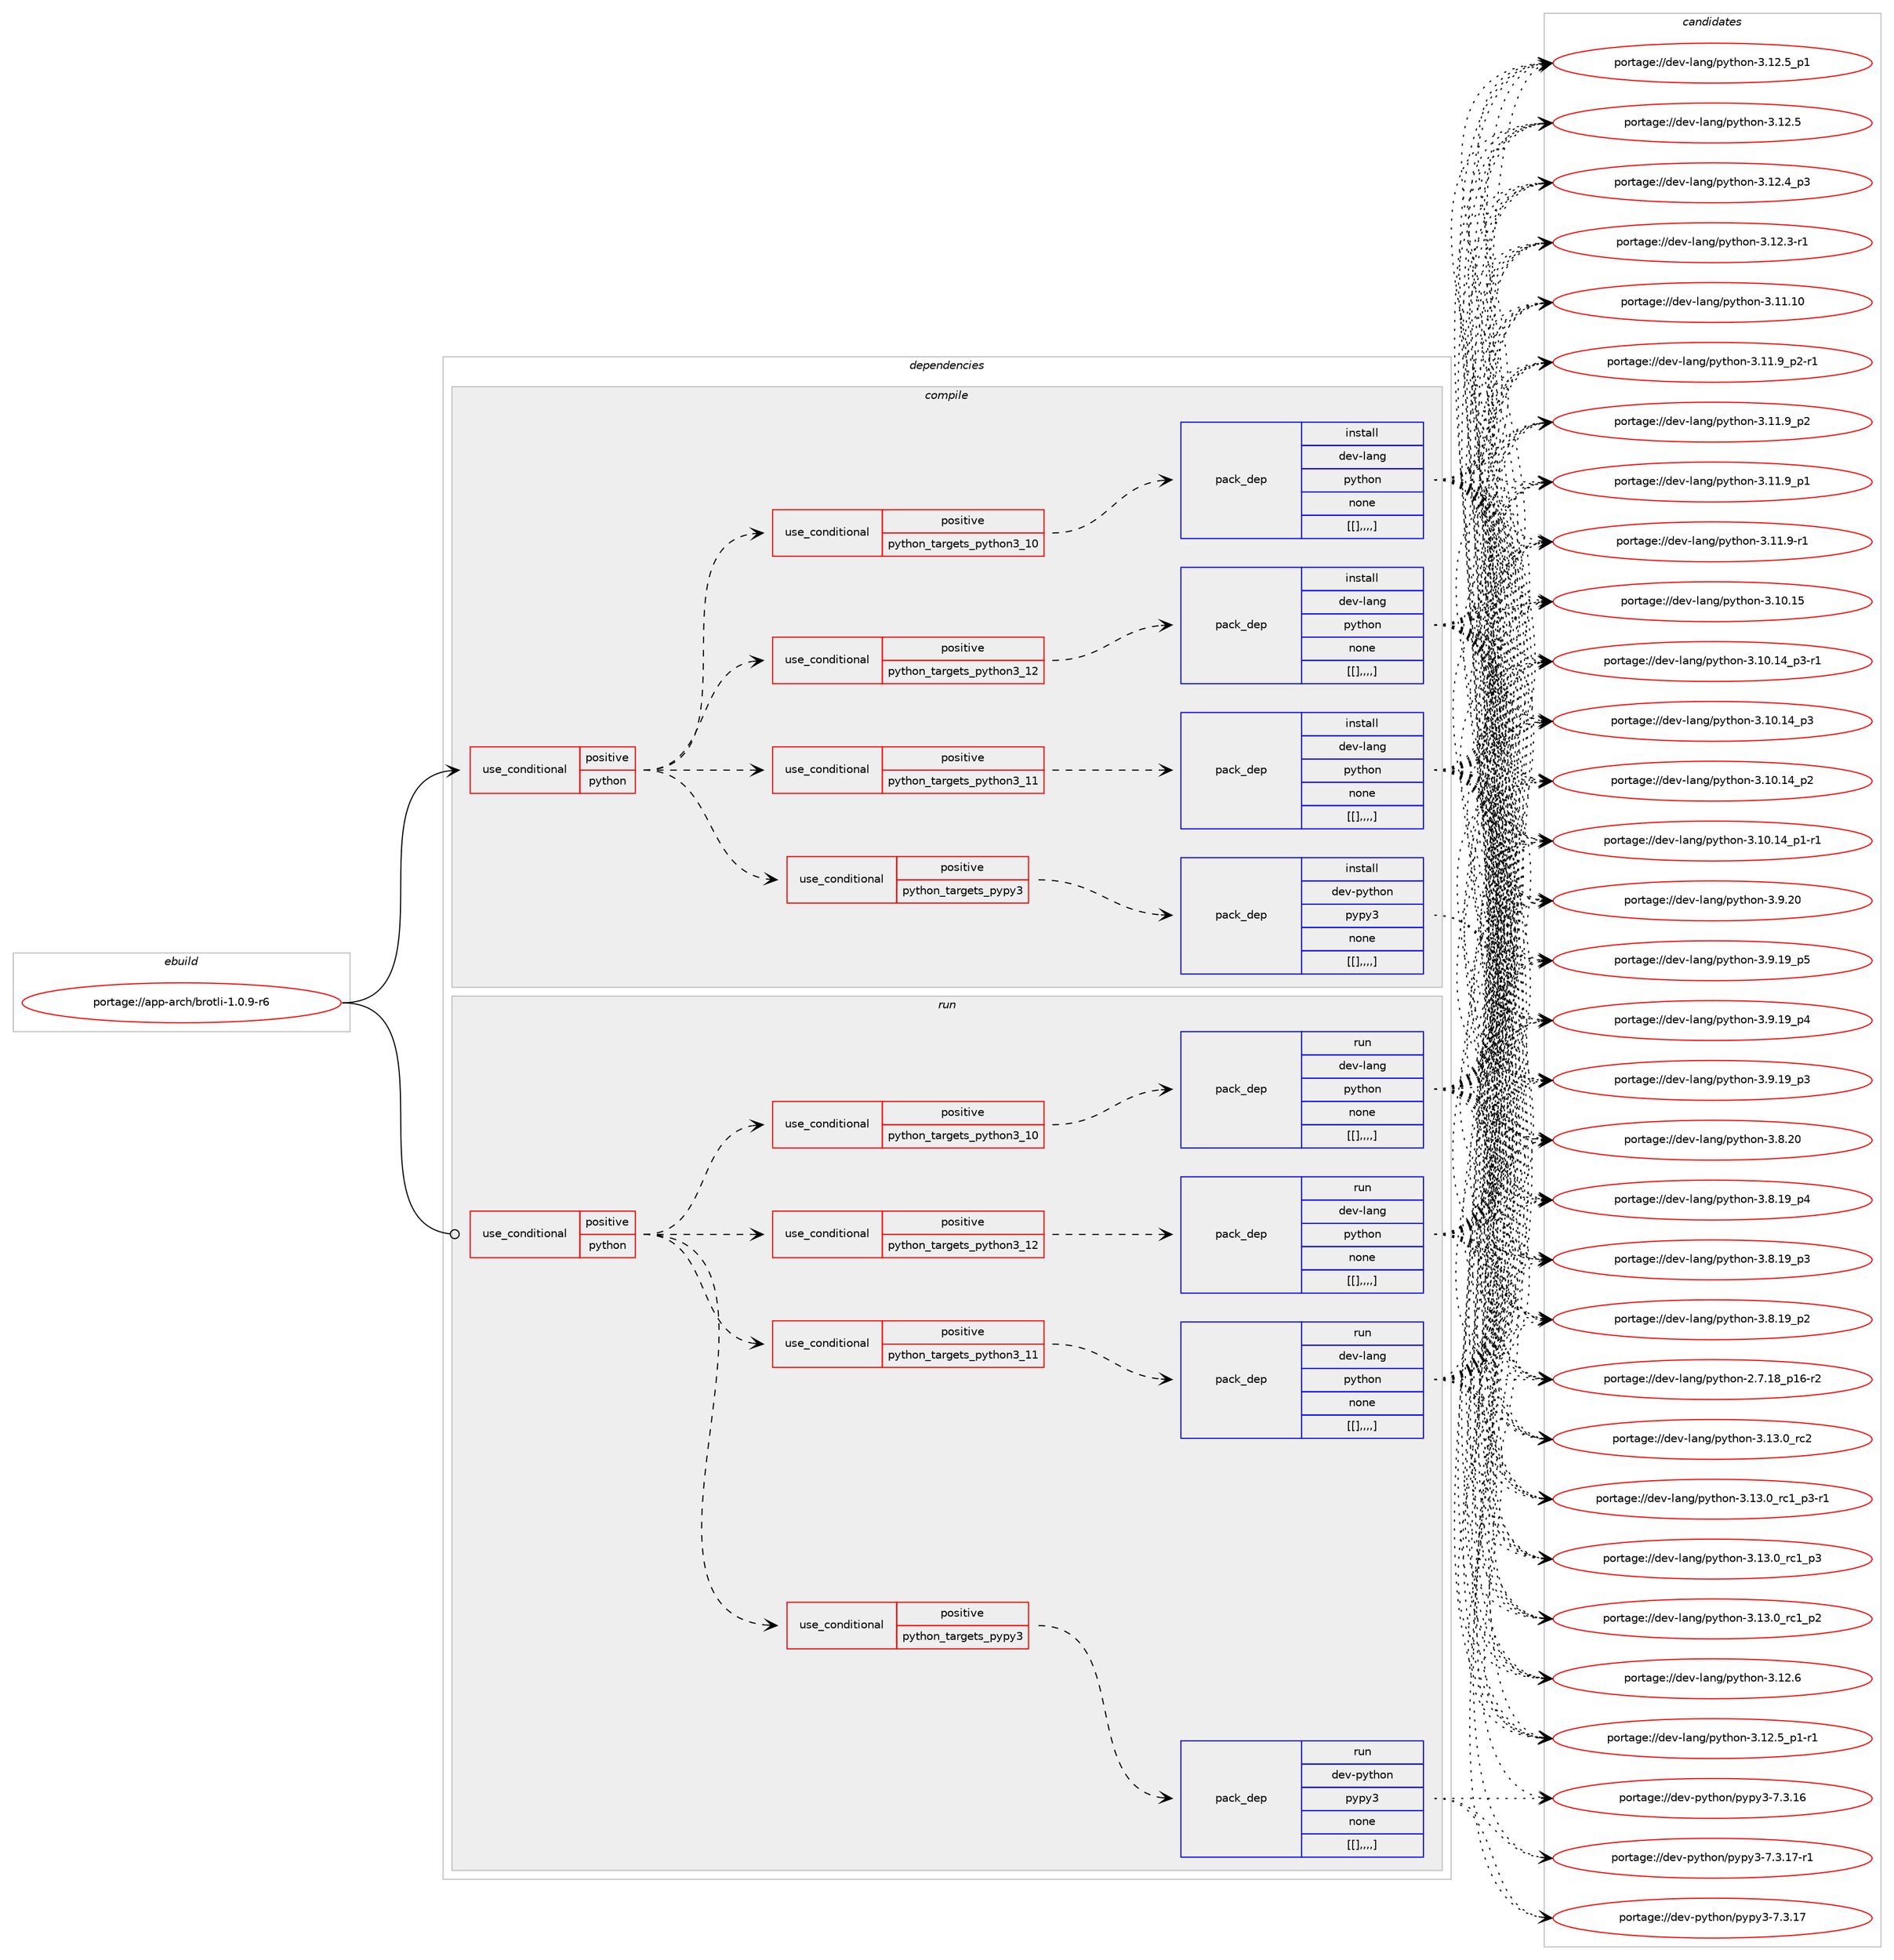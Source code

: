 digraph prolog {

# *************
# Graph options
# *************

newrank=true;
concentrate=true;
compound=true;
graph [rankdir=LR,fontname=Helvetica,fontsize=10,ranksep=1.5];#, ranksep=2.5, nodesep=0.2];
edge  [arrowhead=vee];
node  [fontname=Helvetica,fontsize=10];

# **********
# The ebuild
# **********

subgraph cluster_leftcol {
color=gray;
label=<<i>ebuild</i>>;
id [label="portage://app-arch/brotli-1.0.9-r6", color=red, width=4, href="../app-arch/brotli-1.0.9-r6.svg"];
}

# ****************
# The dependencies
# ****************

subgraph cluster_midcol {
color=gray;
label=<<i>dependencies</i>>;
subgraph cluster_compile {
fillcolor="#eeeeee";
style=filled;
label=<<i>compile</i>>;
subgraph cond1950 {
dependency7011 [label=<<TABLE BORDER="0" CELLBORDER="1" CELLSPACING="0" CELLPADDING="4"><TR><TD ROWSPAN="3" CELLPADDING="10">use_conditional</TD></TR><TR><TD>positive</TD></TR><TR><TD>python</TD></TR></TABLE>>, shape=none, color=red];
subgraph cond1951 {
dependency7012 [label=<<TABLE BORDER="0" CELLBORDER="1" CELLSPACING="0" CELLPADDING="4"><TR><TD ROWSPAN="3" CELLPADDING="10">use_conditional</TD></TR><TR><TD>positive</TD></TR><TR><TD>python_targets_pypy3</TD></TR></TABLE>>, shape=none, color=red];
subgraph pack5035 {
dependency7013 [label=<<TABLE BORDER="0" CELLBORDER="1" CELLSPACING="0" CELLPADDING="4" WIDTH="220"><TR><TD ROWSPAN="6" CELLPADDING="30">pack_dep</TD></TR><TR><TD WIDTH="110">install</TD></TR><TR><TD>dev-python</TD></TR><TR><TD>pypy3</TD></TR><TR><TD>none</TD></TR><TR><TD>[[],,,,]</TD></TR></TABLE>>, shape=none, color=blue];
}
dependency7012:e -> dependency7013:w [weight=20,style="dashed",arrowhead="vee"];
}
dependency7011:e -> dependency7012:w [weight=20,style="dashed",arrowhead="vee"];
subgraph cond1952 {
dependency7014 [label=<<TABLE BORDER="0" CELLBORDER="1" CELLSPACING="0" CELLPADDING="4"><TR><TD ROWSPAN="3" CELLPADDING="10">use_conditional</TD></TR><TR><TD>positive</TD></TR><TR><TD>python_targets_python3_10</TD></TR></TABLE>>, shape=none, color=red];
subgraph pack5036 {
dependency7015 [label=<<TABLE BORDER="0" CELLBORDER="1" CELLSPACING="0" CELLPADDING="4" WIDTH="220"><TR><TD ROWSPAN="6" CELLPADDING="30">pack_dep</TD></TR><TR><TD WIDTH="110">install</TD></TR><TR><TD>dev-lang</TD></TR><TR><TD>python</TD></TR><TR><TD>none</TD></TR><TR><TD>[[],,,,]</TD></TR></TABLE>>, shape=none, color=blue];
}
dependency7014:e -> dependency7015:w [weight=20,style="dashed",arrowhead="vee"];
}
dependency7011:e -> dependency7014:w [weight=20,style="dashed",arrowhead="vee"];
subgraph cond1953 {
dependency7016 [label=<<TABLE BORDER="0" CELLBORDER="1" CELLSPACING="0" CELLPADDING="4"><TR><TD ROWSPAN="3" CELLPADDING="10">use_conditional</TD></TR><TR><TD>positive</TD></TR><TR><TD>python_targets_python3_11</TD></TR></TABLE>>, shape=none, color=red];
subgraph pack5037 {
dependency7017 [label=<<TABLE BORDER="0" CELLBORDER="1" CELLSPACING="0" CELLPADDING="4" WIDTH="220"><TR><TD ROWSPAN="6" CELLPADDING="30">pack_dep</TD></TR><TR><TD WIDTH="110">install</TD></TR><TR><TD>dev-lang</TD></TR><TR><TD>python</TD></TR><TR><TD>none</TD></TR><TR><TD>[[],,,,]</TD></TR></TABLE>>, shape=none, color=blue];
}
dependency7016:e -> dependency7017:w [weight=20,style="dashed",arrowhead="vee"];
}
dependency7011:e -> dependency7016:w [weight=20,style="dashed",arrowhead="vee"];
subgraph cond1954 {
dependency7018 [label=<<TABLE BORDER="0" CELLBORDER="1" CELLSPACING="0" CELLPADDING="4"><TR><TD ROWSPAN="3" CELLPADDING="10">use_conditional</TD></TR><TR><TD>positive</TD></TR><TR><TD>python_targets_python3_12</TD></TR></TABLE>>, shape=none, color=red];
subgraph pack5038 {
dependency7019 [label=<<TABLE BORDER="0" CELLBORDER="1" CELLSPACING="0" CELLPADDING="4" WIDTH="220"><TR><TD ROWSPAN="6" CELLPADDING="30">pack_dep</TD></TR><TR><TD WIDTH="110">install</TD></TR><TR><TD>dev-lang</TD></TR><TR><TD>python</TD></TR><TR><TD>none</TD></TR><TR><TD>[[],,,,]</TD></TR></TABLE>>, shape=none, color=blue];
}
dependency7018:e -> dependency7019:w [weight=20,style="dashed",arrowhead="vee"];
}
dependency7011:e -> dependency7018:w [weight=20,style="dashed",arrowhead="vee"];
}
id:e -> dependency7011:w [weight=20,style="solid",arrowhead="vee"];
}
subgraph cluster_compileandrun {
fillcolor="#eeeeee";
style=filled;
label=<<i>compile and run</i>>;
}
subgraph cluster_run {
fillcolor="#eeeeee";
style=filled;
label=<<i>run</i>>;
subgraph cond1955 {
dependency7020 [label=<<TABLE BORDER="0" CELLBORDER="1" CELLSPACING="0" CELLPADDING="4"><TR><TD ROWSPAN="3" CELLPADDING="10">use_conditional</TD></TR><TR><TD>positive</TD></TR><TR><TD>python</TD></TR></TABLE>>, shape=none, color=red];
subgraph cond1956 {
dependency7021 [label=<<TABLE BORDER="0" CELLBORDER="1" CELLSPACING="0" CELLPADDING="4"><TR><TD ROWSPAN="3" CELLPADDING="10">use_conditional</TD></TR><TR><TD>positive</TD></TR><TR><TD>python_targets_pypy3</TD></TR></TABLE>>, shape=none, color=red];
subgraph pack5039 {
dependency7022 [label=<<TABLE BORDER="0" CELLBORDER="1" CELLSPACING="0" CELLPADDING="4" WIDTH="220"><TR><TD ROWSPAN="6" CELLPADDING="30">pack_dep</TD></TR><TR><TD WIDTH="110">run</TD></TR><TR><TD>dev-python</TD></TR><TR><TD>pypy3</TD></TR><TR><TD>none</TD></TR><TR><TD>[[],,,,]</TD></TR></TABLE>>, shape=none, color=blue];
}
dependency7021:e -> dependency7022:w [weight=20,style="dashed",arrowhead="vee"];
}
dependency7020:e -> dependency7021:w [weight=20,style="dashed",arrowhead="vee"];
subgraph cond1957 {
dependency7023 [label=<<TABLE BORDER="0" CELLBORDER="1" CELLSPACING="0" CELLPADDING="4"><TR><TD ROWSPAN="3" CELLPADDING="10">use_conditional</TD></TR><TR><TD>positive</TD></TR><TR><TD>python_targets_python3_10</TD></TR></TABLE>>, shape=none, color=red];
subgraph pack5040 {
dependency7024 [label=<<TABLE BORDER="0" CELLBORDER="1" CELLSPACING="0" CELLPADDING="4" WIDTH="220"><TR><TD ROWSPAN="6" CELLPADDING="30">pack_dep</TD></TR><TR><TD WIDTH="110">run</TD></TR><TR><TD>dev-lang</TD></TR><TR><TD>python</TD></TR><TR><TD>none</TD></TR><TR><TD>[[],,,,]</TD></TR></TABLE>>, shape=none, color=blue];
}
dependency7023:e -> dependency7024:w [weight=20,style="dashed",arrowhead="vee"];
}
dependency7020:e -> dependency7023:w [weight=20,style="dashed",arrowhead="vee"];
subgraph cond1958 {
dependency7025 [label=<<TABLE BORDER="0" CELLBORDER="1" CELLSPACING="0" CELLPADDING="4"><TR><TD ROWSPAN="3" CELLPADDING="10">use_conditional</TD></TR><TR><TD>positive</TD></TR><TR><TD>python_targets_python3_11</TD></TR></TABLE>>, shape=none, color=red];
subgraph pack5041 {
dependency7026 [label=<<TABLE BORDER="0" CELLBORDER="1" CELLSPACING="0" CELLPADDING="4" WIDTH="220"><TR><TD ROWSPAN="6" CELLPADDING="30">pack_dep</TD></TR><TR><TD WIDTH="110">run</TD></TR><TR><TD>dev-lang</TD></TR><TR><TD>python</TD></TR><TR><TD>none</TD></TR><TR><TD>[[],,,,]</TD></TR></TABLE>>, shape=none, color=blue];
}
dependency7025:e -> dependency7026:w [weight=20,style="dashed",arrowhead="vee"];
}
dependency7020:e -> dependency7025:w [weight=20,style="dashed",arrowhead="vee"];
subgraph cond1959 {
dependency7027 [label=<<TABLE BORDER="0" CELLBORDER="1" CELLSPACING="0" CELLPADDING="4"><TR><TD ROWSPAN="3" CELLPADDING="10">use_conditional</TD></TR><TR><TD>positive</TD></TR><TR><TD>python_targets_python3_12</TD></TR></TABLE>>, shape=none, color=red];
subgraph pack5042 {
dependency7028 [label=<<TABLE BORDER="0" CELLBORDER="1" CELLSPACING="0" CELLPADDING="4" WIDTH="220"><TR><TD ROWSPAN="6" CELLPADDING="30">pack_dep</TD></TR><TR><TD WIDTH="110">run</TD></TR><TR><TD>dev-lang</TD></TR><TR><TD>python</TD></TR><TR><TD>none</TD></TR><TR><TD>[[],,,,]</TD></TR></TABLE>>, shape=none, color=blue];
}
dependency7027:e -> dependency7028:w [weight=20,style="dashed",arrowhead="vee"];
}
dependency7020:e -> dependency7027:w [weight=20,style="dashed",arrowhead="vee"];
}
id:e -> dependency7020:w [weight=20,style="solid",arrowhead="odot"];
}
}

# **************
# The candidates
# **************

subgraph cluster_choices {
rank=same;
color=gray;
label=<<i>candidates</i>>;

subgraph choice5035 {
color=black;
nodesep=1;
choice100101118451121211161041111104711212111212151455546514649554511449 [label="portage://dev-python/pypy3-7.3.17-r1", color=red, width=4,href="../dev-python/pypy3-7.3.17-r1.svg"];
choice10010111845112121116104111110471121211121215145554651464955 [label="portage://dev-python/pypy3-7.3.17", color=red, width=4,href="../dev-python/pypy3-7.3.17.svg"];
choice10010111845112121116104111110471121211121215145554651464954 [label="portage://dev-python/pypy3-7.3.16", color=red, width=4,href="../dev-python/pypy3-7.3.16.svg"];
dependency7013:e -> choice100101118451121211161041111104711212111212151455546514649554511449:w [style=dotted,weight="100"];
dependency7013:e -> choice10010111845112121116104111110471121211121215145554651464955:w [style=dotted,weight="100"];
dependency7013:e -> choice10010111845112121116104111110471121211121215145554651464954:w [style=dotted,weight="100"];
}
subgraph choice5036 {
color=black;
nodesep=1;
choice10010111845108971101034711212111610411111045514649514648951149950 [label="portage://dev-lang/python-3.13.0_rc2", color=red, width=4,href="../dev-lang/python-3.13.0_rc2.svg"];
choice1001011184510897110103471121211161041111104551464951464895114994995112514511449 [label="portage://dev-lang/python-3.13.0_rc1_p3-r1", color=red, width=4,href="../dev-lang/python-3.13.0_rc1_p3-r1.svg"];
choice100101118451089711010347112121116104111110455146495146489511499499511251 [label="portage://dev-lang/python-3.13.0_rc1_p3", color=red, width=4,href="../dev-lang/python-3.13.0_rc1_p3.svg"];
choice100101118451089711010347112121116104111110455146495146489511499499511250 [label="portage://dev-lang/python-3.13.0_rc1_p2", color=red, width=4,href="../dev-lang/python-3.13.0_rc1_p2.svg"];
choice10010111845108971101034711212111610411111045514649504654 [label="portage://dev-lang/python-3.12.6", color=red, width=4,href="../dev-lang/python-3.12.6.svg"];
choice1001011184510897110103471121211161041111104551464950465395112494511449 [label="portage://dev-lang/python-3.12.5_p1-r1", color=red, width=4,href="../dev-lang/python-3.12.5_p1-r1.svg"];
choice100101118451089711010347112121116104111110455146495046539511249 [label="portage://dev-lang/python-3.12.5_p1", color=red, width=4,href="../dev-lang/python-3.12.5_p1.svg"];
choice10010111845108971101034711212111610411111045514649504653 [label="portage://dev-lang/python-3.12.5", color=red, width=4,href="../dev-lang/python-3.12.5.svg"];
choice100101118451089711010347112121116104111110455146495046529511251 [label="portage://dev-lang/python-3.12.4_p3", color=red, width=4,href="../dev-lang/python-3.12.4_p3.svg"];
choice100101118451089711010347112121116104111110455146495046514511449 [label="portage://dev-lang/python-3.12.3-r1", color=red, width=4,href="../dev-lang/python-3.12.3-r1.svg"];
choice1001011184510897110103471121211161041111104551464949464948 [label="portage://dev-lang/python-3.11.10", color=red, width=4,href="../dev-lang/python-3.11.10.svg"];
choice1001011184510897110103471121211161041111104551464949465795112504511449 [label="portage://dev-lang/python-3.11.9_p2-r1", color=red, width=4,href="../dev-lang/python-3.11.9_p2-r1.svg"];
choice100101118451089711010347112121116104111110455146494946579511250 [label="portage://dev-lang/python-3.11.9_p2", color=red, width=4,href="../dev-lang/python-3.11.9_p2.svg"];
choice100101118451089711010347112121116104111110455146494946579511249 [label="portage://dev-lang/python-3.11.9_p1", color=red, width=4,href="../dev-lang/python-3.11.9_p1.svg"];
choice100101118451089711010347112121116104111110455146494946574511449 [label="portage://dev-lang/python-3.11.9-r1", color=red, width=4,href="../dev-lang/python-3.11.9-r1.svg"];
choice1001011184510897110103471121211161041111104551464948464953 [label="portage://dev-lang/python-3.10.15", color=red, width=4,href="../dev-lang/python-3.10.15.svg"];
choice100101118451089711010347112121116104111110455146494846495295112514511449 [label="portage://dev-lang/python-3.10.14_p3-r1", color=red, width=4,href="../dev-lang/python-3.10.14_p3-r1.svg"];
choice10010111845108971101034711212111610411111045514649484649529511251 [label="portage://dev-lang/python-3.10.14_p3", color=red, width=4,href="../dev-lang/python-3.10.14_p3.svg"];
choice10010111845108971101034711212111610411111045514649484649529511250 [label="portage://dev-lang/python-3.10.14_p2", color=red, width=4,href="../dev-lang/python-3.10.14_p2.svg"];
choice100101118451089711010347112121116104111110455146494846495295112494511449 [label="portage://dev-lang/python-3.10.14_p1-r1", color=red, width=4,href="../dev-lang/python-3.10.14_p1-r1.svg"];
choice10010111845108971101034711212111610411111045514657465048 [label="portage://dev-lang/python-3.9.20", color=red, width=4,href="../dev-lang/python-3.9.20.svg"];
choice100101118451089711010347112121116104111110455146574649579511253 [label="portage://dev-lang/python-3.9.19_p5", color=red, width=4,href="../dev-lang/python-3.9.19_p5.svg"];
choice100101118451089711010347112121116104111110455146574649579511252 [label="portage://dev-lang/python-3.9.19_p4", color=red, width=4,href="../dev-lang/python-3.9.19_p4.svg"];
choice100101118451089711010347112121116104111110455146574649579511251 [label="portage://dev-lang/python-3.9.19_p3", color=red, width=4,href="../dev-lang/python-3.9.19_p3.svg"];
choice10010111845108971101034711212111610411111045514656465048 [label="portage://dev-lang/python-3.8.20", color=red, width=4,href="../dev-lang/python-3.8.20.svg"];
choice100101118451089711010347112121116104111110455146564649579511252 [label="portage://dev-lang/python-3.8.19_p4", color=red, width=4,href="../dev-lang/python-3.8.19_p4.svg"];
choice100101118451089711010347112121116104111110455146564649579511251 [label="portage://dev-lang/python-3.8.19_p3", color=red, width=4,href="../dev-lang/python-3.8.19_p3.svg"];
choice100101118451089711010347112121116104111110455146564649579511250 [label="portage://dev-lang/python-3.8.19_p2", color=red, width=4,href="../dev-lang/python-3.8.19_p2.svg"];
choice100101118451089711010347112121116104111110455046554649569511249544511450 [label="portage://dev-lang/python-2.7.18_p16-r2", color=red, width=4,href="../dev-lang/python-2.7.18_p16-r2.svg"];
dependency7015:e -> choice10010111845108971101034711212111610411111045514649514648951149950:w [style=dotted,weight="100"];
dependency7015:e -> choice1001011184510897110103471121211161041111104551464951464895114994995112514511449:w [style=dotted,weight="100"];
dependency7015:e -> choice100101118451089711010347112121116104111110455146495146489511499499511251:w [style=dotted,weight="100"];
dependency7015:e -> choice100101118451089711010347112121116104111110455146495146489511499499511250:w [style=dotted,weight="100"];
dependency7015:e -> choice10010111845108971101034711212111610411111045514649504654:w [style=dotted,weight="100"];
dependency7015:e -> choice1001011184510897110103471121211161041111104551464950465395112494511449:w [style=dotted,weight="100"];
dependency7015:e -> choice100101118451089711010347112121116104111110455146495046539511249:w [style=dotted,weight="100"];
dependency7015:e -> choice10010111845108971101034711212111610411111045514649504653:w [style=dotted,weight="100"];
dependency7015:e -> choice100101118451089711010347112121116104111110455146495046529511251:w [style=dotted,weight="100"];
dependency7015:e -> choice100101118451089711010347112121116104111110455146495046514511449:w [style=dotted,weight="100"];
dependency7015:e -> choice1001011184510897110103471121211161041111104551464949464948:w [style=dotted,weight="100"];
dependency7015:e -> choice1001011184510897110103471121211161041111104551464949465795112504511449:w [style=dotted,weight="100"];
dependency7015:e -> choice100101118451089711010347112121116104111110455146494946579511250:w [style=dotted,weight="100"];
dependency7015:e -> choice100101118451089711010347112121116104111110455146494946579511249:w [style=dotted,weight="100"];
dependency7015:e -> choice100101118451089711010347112121116104111110455146494946574511449:w [style=dotted,weight="100"];
dependency7015:e -> choice1001011184510897110103471121211161041111104551464948464953:w [style=dotted,weight="100"];
dependency7015:e -> choice100101118451089711010347112121116104111110455146494846495295112514511449:w [style=dotted,weight="100"];
dependency7015:e -> choice10010111845108971101034711212111610411111045514649484649529511251:w [style=dotted,weight="100"];
dependency7015:e -> choice10010111845108971101034711212111610411111045514649484649529511250:w [style=dotted,weight="100"];
dependency7015:e -> choice100101118451089711010347112121116104111110455146494846495295112494511449:w [style=dotted,weight="100"];
dependency7015:e -> choice10010111845108971101034711212111610411111045514657465048:w [style=dotted,weight="100"];
dependency7015:e -> choice100101118451089711010347112121116104111110455146574649579511253:w [style=dotted,weight="100"];
dependency7015:e -> choice100101118451089711010347112121116104111110455146574649579511252:w [style=dotted,weight="100"];
dependency7015:e -> choice100101118451089711010347112121116104111110455146574649579511251:w [style=dotted,weight="100"];
dependency7015:e -> choice10010111845108971101034711212111610411111045514656465048:w [style=dotted,weight="100"];
dependency7015:e -> choice100101118451089711010347112121116104111110455146564649579511252:w [style=dotted,weight="100"];
dependency7015:e -> choice100101118451089711010347112121116104111110455146564649579511251:w [style=dotted,weight="100"];
dependency7015:e -> choice100101118451089711010347112121116104111110455146564649579511250:w [style=dotted,weight="100"];
dependency7015:e -> choice100101118451089711010347112121116104111110455046554649569511249544511450:w [style=dotted,weight="100"];
}
subgraph choice5037 {
color=black;
nodesep=1;
choice10010111845108971101034711212111610411111045514649514648951149950 [label="portage://dev-lang/python-3.13.0_rc2", color=red, width=4,href="../dev-lang/python-3.13.0_rc2.svg"];
choice1001011184510897110103471121211161041111104551464951464895114994995112514511449 [label="portage://dev-lang/python-3.13.0_rc1_p3-r1", color=red, width=4,href="../dev-lang/python-3.13.0_rc1_p3-r1.svg"];
choice100101118451089711010347112121116104111110455146495146489511499499511251 [label="portage://dev-lang/python-3.13.0_rc1_p3", color=red, width=4,href="../dev-lang/python-3.13.0_rc1_p3.svg"];
choice100101118451089711010347112121116104111110455146495146489511499499511250 [label="portage://dev-lang/python-3.13.0_rc1_p2", color=red, width=4,href="../dev-lang/python-3.13.0_rc1_p2.svg"];
choice10010111845108971101034711212111610411111045514649504654 [label="portage://dev-lang/python-3.12.6", color=red, width=4,href="../dev-lang/python-3.12.6.svg"];
choice1001011184510897110103471121211161041111104551464950465395112494511449 [label="portage://dev-lang/python-3.12.5_p1-r1", color=red, width=4,href="../dev-lang/python-3.12.5_p1-r1.svg"];
choice100101118451089711010347112121116104111110455146495046539511249 [label="portage://dev-lang/python-3.12.5_p1", color=red, width=4,href="../dev-lang/python-3.12.5_p1.svg"];
choice10010111845108971101034711212111610411111045514649504653 [label="portage://dev-lang/python-3.12.5", color=red, width=4,href="../dev-lang/python-3.12.5.svg"];
choice100101118451089711010347112121116104111110455146495046529511251 [label="portage://dev-lang/python-3.12.4_p3", color=red, width=4,href="../dev-lang/python-3.12.4_p3.svg"];
choice100101118451089711010347112121116104111110455146495046514511449 [label="portage://dev-lang/python-3.12.3-r1", color=red, width=4,href="../dev-lang/python-3.12.3-r1.svg"];
choice1001011184510897110103471121211161041111104551464949464948 [label="portage://dev-lang/python-3.11.10", color=red, width=4,href="../dev-lang/python-3.11.10.svg"];
choice1001011184510897110103471121211161041111104551464949465795112504511449 [label="portage://dev-lang/python-3.11.9_p2-r1", color=red, width=4,href="../dev-lang/python-3.11.9_p2-r1.svg"];
choice100101118451089711010347112121116104111110455146494946579511250 [label="portage://dev-lang/python-3.11.9_p2", color=red, width=4,href="../dev-lang/python-3.11.9_p2.svg"];
choice100101118451089711010347112121116104111110455146494946579511249 [label="portage://dev-lang/python-3.11.9_p1", color=red, width=4,href="../dev-lang/python-3.11.9_p1.svg"];
choice100101118451089711010347112121116104111110455146494946574511449 [label="portage://dev-lang/python-3.11.9-r1", color=red, width=4,href="../dev-lang/python-3.11.9-r1.svg"];
choice1001011184510897110103471121211161041111104551464948464953 [label="portage://dev-lang/python-3.10.15", color=red, width=4,href="../dev-lang/python-3.10.15.svg"];
choice100101118451089711010347112121116104111110455146494846495295112514511449 [label="portage://dev-lang/python-3.10.14_p3-r1", color=red, width=4,href="../dev-lang/python-3.10.14_p3-r1.svg"];
choice10010111845108971101034711212111610411111045514649484649529511251 [label="portage://dev-lang/python-3.10.14_p3", color=red, width=4,href="../dev-lang/python-3.10.14_p3.svg"];
choice10010111845108971101034711212111610411111045514649484649529511250 [label="portage://dev-lang/python-3.10.14_p2", color=red, width=4,href="../dev-lang/python-3.10.14_p2.svg"];
choice100101118451089711010347112121116104111110455146494846495295112494511449 [label="portage://dev-lang/python-3.10.14_p1-r1", color=red, width=4,href="../dev-lang/python-3.10.14_p1-r1.svg"];
choice10010111845108971101034711212111610411111045514657465048 [label="portage://dev-lang/python-3.9.20", color=red, width=4,href="../dev-lang/python-3.9.20.svg"];
choice100101118451089711010347112121116104111110455146574649579511253 [label="portage://dev-lang/python-3.9.19_p5", color=red, width=4,href="../dev-lang/python-3.9.19_p5.svg"];
choice100101118451089711010347112121116104111110455146574649579511252 [label="portage://dev-lang/python-3.9.19_p4", color=red, width=4,href="../dev-lang/python-3.9.19_p4.svg"];
choice100101118451089711010347112121116104111110455146574649579511251 [label="portage://dev-lang/python-3.9.19_p3", color=red, width=4,href="../dev-lang/python-3.9.19_p3.svg"];
choice10010111845108971101034711212111610411111045514656465048 [label="portage://dev-lang/python-3.8.20", color=red, width=4,href="../dev-lang/python-3.8.20.svg"];
choice100101118451089711010347112121116104111110455146564649579511252 [label="portage://dev-lang/python-3.8.19_p4", color=red, width=4,href="../dev-lang/python-3.8.19_p4.svg"];
choice100101118451089711010347112121116104111110455146564649579511251 [label="portage://dev-lang/python-3.8.19_p3", color=red, width=4,href="../dev-lang/python-3.8.19_p3.svg"];
choice100101118451089711010347112121116104111110455146564649579511250 [label="portage://dev-lang/python-3.8.19_p2", color=red, width=4,href="../dev-lang/python-3.8.19_p2.svg"];
choice100101118451089711010347112121116104111110455046554649569511249544511450 [label="portage://dev-lang/python-2.7.18_p16-r2", color=red, width=4,href="../dev-lang/python-2.7.18_p16-r2.svg"];
dependency7017:e -> choice10010111845108971101034711212111610411111045514649514648951149950:w [style=dotted,weight="100"];
dependency7017:e -> choice1001011184510897110103471121211161041111104551464951464895114994995112514511449:w [style=dotted,weight="100"];
dependency7017:e -> choice100101118451089711010347112121116104111110455146495146489511499499511251:w [style=dotted,weight="100"];
dependency7017:e -> choice100101118451089711010347112121116104111110455146495146489511499499511250:w [style=dotted,weight="100"];
dependency7017:e -> choice10010111845108971101034711212111610411111045514649504654:w [style=dotted,weight="100"];
dependency7017:e -> choice1001011184510897110103471121211161041111104551464950465395112494511449:w [style=dotted,weight="100"];
dependency7017:e -> choice100101118451089711010347112121116104111110455146495046539511249:w [style=dotted,weight="100"];
dependency7017:e -> choice10010111845108971101034711212111610411111045514649504653:w [style=dotted,weight="100"];
dependency7017:e -> choice100101118451089711010347112121116104111110455146495046529511251:w [style=dotted,weight="100"];
dependency7017:e -> choice100101118451089711010347112121116104111110455146495046514511449:w [style=dotted,weight="100"];
dependency7017:e -> choice1001011184510897110103471121211161041111104551464949464948:w [style=dotted,weight="100"];
dependency7017:e -> choice1001011184510897110103471121211161041111104551464949465795112504511449:w [style=dotted,weight="100"];
dependency7017:e -> choice100101118451089711010347112121116104111110455146494946579511250:w [style=dotted,weight="100"];
dependency7017:e -> choice100101118451089711010347112121116104111110455146494946579511249:w [style=dotted,weight="100"];
dependency7017:e -> choice100101118451089711010347112121116104111110455146494946574511449:w [style=dotted,weight="100"];
dependency7017:e -> choice1001011184510897110103471121211161041111104551464948464953:w [style=dotted,weight="100"];
dependency7017:e -> choice100101118451089711010347112121116104111110455146494846495295112514511449:w [style=dotted,weight="100"];
dependency7017:e -> choice10010111845108971101034711212111610411111045514649484649529511251:w [style=dotted,weight="100"];
dependency7017:e -> choice10010111845108971101034711212111610411111045514649484649529511250:w [style=dotted,weight="100"];
dependency7017:e -> choice100101118451089711010347112121116104111110455146494846495295112494511449:w [style=dotted,weight="100"];
dependency7017:e -> choice10010111845108971101034711212111610411111045514657465048:w [style=dotted,weight="100"];
dependency7017:e -> choice100101118451089711010347112121116104111110455146574649579511253:w [style=dotted,weight="100"];
dependency7017:e -> choice100101118451089711010347112121116104111110455146574649579511252:w [style=dotted,weight="100"];
dependency7017:e -> choice100101118451089711010347112121116104111110455146574649579511251:w [style=dotted,weight="100"];
dependency7017:e -> choice10010111845108971101034711212111610411111045514656465048:w [style=dotted,weight="100"];
dependency7017:e -> choice100101118451089711010347112121116104111110455146564649579511252:w [style=dotted,weight="100"];
dependency7017:e -> choice100101118451089711010347112121116104111110455146564649579511251:w [style=dotted,weight="100"];
dependency7017:e -> choice100101118451089711010347112121116104111110455146564649579511250:w [style=dotted,weight="100"];
dependency7017:e -> choice100101118451089711010347112121116104111110455046554649569511249544511450:w [style=dotted,weight="100"];
}
subgraph choice5038 {
color=black;
nodesep=1;
choice10010111845108971101034711212111610411111045514649514648951149950 [label="portage://dev-lang/python-3.13.0_rc2", color=red, width=4,href="../dev-lang/python-3.13.0_rc2.svg"];
choice1001011184510897110103471121211161041111104551464951464895114994995112514511449 [label="portage://dev-lang/python-3.13.0_rc1_p3-r1", color=red, width=4,href="../dev-lang/python-3.13.0_rc1_p3-r1.svg"];
choice100101118451089711010347112121116104111110455146495146489511499499511251 [label="portage://dev-lang/python-3.13.0_rc1_p3", color=red, width=4,href="../dev-lang/python-3.13.0_rc1_p3.svg"];
choice100101118451089711010347112121116104111110455146495146489511499499511250 [label="portage://dev-lang/python-3.13.0_rc1_p2", color=red, width=4,href="../dev-lang/python-3.13.0_rc1_p2.svg"];
choice10010111845108971101034711212111610411111045514649504654 [label="portage://dev-lang/python-3.12.6", color=red, width=4,href="../dev-lang/python-3.12.6.svg"];
choice1001011184510897110103471121211161041111104551464950465395112494511449 [label="portage://dev-lang/python-3.12.5_p1-r1", color=red, width=4,href="../dev-lang/python-3.12.5_p1-r1.svg"];
choice100101118451089711010347112121116104111110455146495046539511249 [label="portage://dev-lang/python-3.12.5_p1", color=red, width=4,href="../dev-lang/python-3.12.5_p1.svg"];
choice10010111845108971101034711212111610411111045514649504653 [label="portage://dev-lang/python-3.12.5", color=red, width=4,href="../dev-lang/python-3.12.5.svg"];
choice100101118451089711010347112121116104111110455146495046529511251 [label="portage://dev-lang/python-3.12.4_p3", color=red, width=4,href="../dev-lang/python-3.12.4_p3.svg"];
choice100101118451089711010347112121116104111110455146495046514511449 [label="portage://dev-lang/python-3.12.3-r1", color=red, width=4,href="../dev-lang/python-3.12.3-r1.svg"];
choice1001011184510897110103471121211161041111104551464949464948 [label="portage://dev-lang/python-3.11.10", color=red, width=4,href="../dev-lang/python-3.11.10.svg"];
choice1001011184510897110103471121211161041111104551464949465795112504511449 [label="portage://dev-lang/python-3.11.9_p2-r1", color=red, width=4,href="../dev-lang/python-3.11.9_p2-r1.svg"];
choice100101118451089711010347112121116104111110455146494946579511250 [label="portage://dev-lang/python-3.11.9_p2", color=red, width=4,href="../dev-lang/python-3.11.9_p2.svg"];
choice100101118451089711010347112121116104111110455146494946579511249 [label="portage://dev-lang/python-3.11.9_p1", color=red, width=4,href="../dev-lang/python-3.11.9_p1.svg"];
choice100101118451089711010347112121116104111110455146494946574511449 [label="portage://dev-lang/python-3.11.9-r1", color=red, width=4,href="../dev-lang/python-3.11.9-r1.svg"];
choice1001011184510897110103471121211161041111104551464948464953 [label="portage://dev-lang/python-3.10.15", color=red, width=4,href="../dev-lang/python-3.10.15.svg"];
choice100101118451089711010347112121116104111110455146494846495295112514511449 [label="portage://dev-lang/python-3.10.14_p3-r1", color=red, width=4,href="../dev-lang/python-3.10.14_p3-r1.svg"];
choice10010111845108971101034711212111610411111045514649484649529511251 [label="portage://dev-lang/python-3.10.14_p3", color=red, width=4,href="../dev-lang/python-3.10.14_p3.svg"];
choice10010111845108971101034711212111610411111045514649484649529511250 [label="portage://dev-lang/python-3.10.14_p2", color=red, width=4,href="../dev-lang/python-3.10.14_p2.svg"];
choice100101118451089711010347112121116104111110455146494846495295112494511449 [label="portage://dev-lang/python-3.10.14_p1-r1", color=red, width=4,href="../dev-lang/python-3.10.14_p1-r1.svg"];
choice10010111845108971101034711212111610411111045514657465048 [label="portage://dev-lang/python-3.9.20", color=red, width=4,href="../dev-lang/python-3.9.20.svg"];
choice100101118451089711010347112121116104111110455146574649579511253 [label="portage://dev-lang/python-3.9.19_p5", color=red, width=4,href="../dev-lang/python-3.9.19_p5.svg"];
choice100101118451089711010347112121116104111110455146574649579511252 [label="portage://dev-lang/python-3.9.19_p4", color=red, width=4,href="../dev-lang/python-3.9.19_p4.svg"];
choice100101118451089711010347112121116104111110455146574649579511251 [label="portage://dev-lang/python-3.9.19_p3", color=red, width=4,href="../dev-lang/python-3.9.19_p3.svg"];
choice10010111845108971101034711212111610411111045514656465048 [label="portage://dev-lang/python-3.8.20", color=red, width=4,href="../dev-lang/python-3.8.20.svg"];
choice100101118451089711010347112121116104111110455146564649579511252 [label="portage://dev-lang/python-3.8.19_p4", color=red, width=4,href="../dev-lang/python-3.8.19_p4.svg"];
choice100101118451089711010347112121116104111110455146564649579511251 [label="portage://dev-lang/python-3.8.19_p3", color=red, width=4,href="../dev-lang/python-3.8.19_p3.svg"];
choice100101118451089711010347112121116104111110455146564649579511250 [label="portage://dev-lang/python-3.8.19_p2", color=red, width=4,href="../dev-lang/python-3.8.19_p2.svg"];
choice100101118451089711010347112121116104111110455046554649569511249544511450 [label="portage://dev-lang/python-2.7.18_p16-r2", color=red, width=4,href="../dev-lang/python-2.7.18_p16-r2.svg"];
dependency7019:e -> choice10010111845108971101034711212111610411111045514649514648951149950:w [style=dotted,weight="100"];
dependency7019:e -> choice1001011184510897110103471121211161041111104551464951464895114994995112514511449:w [style=dotted,weight="100"];
dependency7019:e -> choice100101118451089711010347112121116104111110455146495146489511499499511251:w [style=dotted,weight="100"];
dependency7019:e -> choice100101118451089711010347112121116104111110455146495146489511499499511250:w [style=dotted,weight="100"];
dependency7019:e -> choice10010111845108971101034711212111610411111045514649504654:w [style=dotted,weight="100"];
dependency7019:e -> choice1001011184510897110103471121211161041111104551464950465395112494511449:w [style=dotted,weight="100"];
dependency7019:e -> choice100101118451089711010347112121116104111110455146495046539511249:w [style=dotted,weight="100"];
dependency7019:e -> choice10010111845108971101034711212111610411111045514649504653:w [style=dotted,weight="100"];
dependency7019:e -> choice100101118451089711010347112121116104111110455146495046529511251:w [style=dotted,weight="100"];
dependency7019:e -> choice100101118451089711010347112121116104111110455146495046514511449:w [style=dotted,weight="100"];
dependency7019:e -> choice1001011184510897110103471121211161041111104551464949464948:w [style=dotted,weight="100"];
dependency7019:e -> choice1001011184510897110103471121211161041111104551464949465795112504511449:w [style=dotted,weight="100"];
dependency7019:e -> choice100101118451089711010347112121116104111110455146494946579511250:w [style=dotted,weight="100"];
dependency7019:e -> choice100101118451089711010347112121116104111110455146494946579511249:w [style=dotted,weight="100"];
dependency7019:e -> choice100101118451089711010347112121116104111110455146494946574511449:w [style=dotted,weight="100"];
dependency7019:e -> choice1001011184510897110103471121211161041111104551464948464953:w [style=dotted,weight="100"];
dependency7019:e -> choice100101118451089711010347112121116104111110455146494846495295112514511449:w [style=dotted,weight="100"];
dependency7019:e -> choice10010111845108971101034711212111610411111045514649484649529511251:w [style=dotted,weight="100"];
dependency7019:e -> choice10010111845108971101034711212111610411111045514649484649529511250:w [style=dotted,weight="100"];
dependency7019:e -> choice100101118451089711010347112121116104111110455146494846495295112494511449:w [style=dotted,weight="100"];
dependency7019:e -> choice10010111845108971101034711212111610411111045514657465048:w [style=dotted,weight="100"];
dependency7019:e -> choice100101118451089711010347112121116104111110455146574649579511253:w [style=dotted,weight="100"];
dependency7019:e -> choice100101118451089711010347112121116104111110455146574649579511252:w [style=dotted,weight="100"];
dependency7019:e -> choice100101118451089711010347112121116104111110455146574649579511251:w [style=dotted,weight="100"];
dependency7019:e -> choice10010111845108971101034711212111610411111045514656465048:w [style=dotted,weight="100"];
dependency7019:e -> choice100101118451089711010347112121116104111110455146564649579511252:w [style=dotted,weight="100"];
dependency7019:e -> choice100101118451089711010347112121116104111110455146564649579511251:w [style=dotted,weight="100"];
dependency7019:e -> choice100101118451089711010347112121116104111110455146564649579511250:w [style=dotted,weight="100"];
dependency7019:e -> choice100101118451089711010347112121116104111110455046554649569511249544511450:w [style=dotted,weight="100"];
}
subgraph choice5039 {
color=black;
nodesep=1;
choice100101118451121211161041111104711212111212151455546514649554511449 [label="portage://dev-python/pypy3-7.3.17-r1", color=red, width=4,href="../dev-python/pypy3-7.3.17-r1.svg"];
choice10010111845112121116104111110471121211121215145554651464955 [label="portage://dev-python/pypy3-7.3.17", color=red, width=4,href="../dev-python/pypy3-7.3.17.svg"];
choice10010111845112121116104111110471121211121215145554651464954 [label="portage://dev-python/pypy3-7.3.16", color=red, width=4,href="../dev-python/pypy3-7.3.16.svg"];
dependency7022:e -> choice100101118451121211161041111104711212111212151455546514649554511449:w [style=dotted,weight="100"];
dependency7022:e -> choice10010111845112121116104111110471121211121215145554651464955:w [style=dotted,weight="100"];
dependency7022:e -> choice10010111845112121116104111110471121211121215145554651464954:w [style=dotted,weight="100"];
}
subgraph choice5040 {
color=black;
nodesep=1;
choice10010111845108971101034711212111610411111045514649514648951149950 [label="portage://dev-lang/python-3.13.0_rc2", color=red, width=4,href="../dev-lang/python-3.13.0_rc2.svg"];
choice1001011184510897110103471121211161041111104551464951464895114994995112514511449 [label="portage://dev-lang/python-3.13.0_rc1_p3-r1", color=red, width=4,href="../dev-lang/python-3.13.0_rc1_p3-r1.svg"];
choice100101118451089711010347112121116104111110455146495146489511499499511251 [label="portage://dev-lang/python-3.13.0_rc1_p3", color=red, width=4,href="../dev-lang/python-3.13.0_rc1_p3.svg"];
choice100101118451089711010347112121116104111110455146495146489511499499511250 [label="portage://dev-lang/python-3.13.0_rc1_p2", color=red, width=4,href="../dev-lang/python-3.13.0_rc1_p2.svg"];
choice10010111845108971101034711212111610411111045514649504654 [label="portage://dev-lang/python-3.12.6", color=red, width=4,href="../dev-lang/python-3.12.6.svg"];
choice1001011184510897110103471121211161041111104551464950465395112494511449 [label="portage://dev-lang/python-3.12.5_p1-r1", color=red, width=4,href="../dev-lang/python-3.12.5_p1-r1.svg"];
choice100101118451089711010347112121116104111110455146495046539511249 [label="portage://dev-lang/python-3.12.5_p1", color=red, width=4,href="../dev-lang/python-3.12.5_p1.svg"];
choice10010111845108971101034711212111610411111045514649504653 [label="portage://dev-lang/python-3.12.5", color=red, width=4,href="../dev-lang/python-3.12.5.svg"];
choice100101118451089711010347112121116104111110455146495046529511251 [label="portage://dev-lang/python-3.12.4_p3", color=red, width=4,href="../dev-lang/python-3.12.4_p3.svg"];
choice100101118451089711010347112121116104111110455146495046514511449 [label="portage://dev-lang/python-3.12.3-r1", color=red, width=4,href="../dev-lang/python-3.12.3-r1.svg"];
choice1001011184510897110103471121211161041111104551464949464948 [label="portage://dev-lang/python-3.11.10", color=red, width=4,href="../dev-lang/python-3.11.10.svg"];
choice1001011184510897110103471121211161041111104551464949465795112504511449 [label="portage://dev-lang/python-3.11.9_p2-r1", color=red, width=4,href="../dev-lang/python-3.11.9_p2-r1.svg"];
choice100101118451089711010347112121116104111110455146494946579511250 [label="portage://dev-lang/python-3.11.9_p2", color=red, width=4,href="../dev-lang/python-3.11.9_p2.svg"];
choice100101118451089711010347112121116104111110455146494946579511249 [label="portage://dev-lang/python-3.11.9_p1", color=red, width=4,href="../dev-lang/python-3.11.9_p1.svg"];
choice100101118451089711010347112121116104111110455146494946574511449 [label="portage://dev-lang/python-3.11.9-r1", color=red, width=4,href="../dev-lang/python-3.11.9-r1.svg"];
choice1001011184510897110103471121211161041111104551464948464953 [label="portage://dev-lang/python-3.10.15", color=red, width=4,href="../dev-lang/python-3.10.15.svg"];
choice100101118451089711010347112121116104111110455146494846495295112514511449 [label="portage://dev-lang/python-3.10.14_p3-r1", color=red, width=4,href="../dev-lang/python-3.10.14_p3-r1.svg"];
choice10010111845108971101034711212111610411111045514649484649529511251 [label="portage://dev-lang/python-3.10.14_p3", color=red, width=4,href="../dev-lang/python-3.10.14_p3.svg"];
choice10010111845108971101034711212111610411111045514649484649529511250 [label="portage://dev-lang/python-3.10.14_p2", color=red, width=4,href="../dev-lang/python-3.10.14_p2.svg"];
choice100101118451089711010347112121116104111110455146494846495295112494511449 [label="portage://dev-lang/python-3.10.14_p1-r1", color=red, width=4,href="../dev-lang/python-3.10.14_p1-r1.svg"];
choice10010111845108971101034711212111610411111045514657465048 [label="portage://dev-lang/python-3.9.20", color=red, width=4,href="../dev-lang/python-3.9.20.svg"];
choice100101118451089711010347112121116104111110455146574649579511253 [label="portage://dev-lang/python-3.9.19_p5", color=red, width=4,href="../dev-lang/python-3.9.19_p5.svg"];
choice100101118451089711010347112121116104111110455146574649579511252 [label="portage://dev-lang/python-3.9.19_p4", color=red, width=4,href="../dev-lang/python-3.9.19_p4.svg"];
choice100101118451089711010347112121116104111110455146574649579511251 [label="portage://dev-lang/python-3.9.19_p3", color=red, width=4,href="../dev-lang/python-3.9.19_p3.svg"];
choice10010111845108971101034711212111610411111045514656465048 [label="portage://dev-lang/python-3.8.20", color=red, width=4,href="../dev-lang/python-3.8.20.svg"];
choice100101118451089711010347112121116104111110455146564649579511252 [label="portage://dev-lang/python-3.8.19_p4", color=red, width=4,href="../dev-lang/python-3.8.19_p4.svg"];
choice100101118451089711010347112121116104111110455146564649579511251 [label="portage://dev-lang/python-3.8.19_p3", color=red, width=4,href="../dev-lang/python-3.8.19_p3.svg"];
choice100101118451089711010347112121116104111110455146564649579511250 [label="portage://dev-lang/python-3.8.19_p2", color=red, width=4,href="../dev-lang/python-3.8.19_p2.svg"];
choice100101118451089711010347112121116104111110455046554649569511249544511450 [label="portage://dev-lang/python-2.7.18_p16-r2", color=red, width=4,href="../dev-lang/python-2.7.18_p16-r2.svg"];
dependency7024:e -> choice10010111845108971101034711212111610411111045514649514648951149950:w [style=dotted,weight="100"];
dependency7024:e -> choice1001011184510897110103471121211161041111104551464951464895114994995112514511449:w [style=dotted,weight="100"];
dependency7024:e -> choice100101118451089711010347112121116104111110455146495146489511499499511251:w [style=dotted,weight="100"];
dependency7024:e -> choice100101118451089711010347112121116104111110455146495146489511499499511250:w [style=dotted,weight="100"];
dependency7024:e -> choice10010111845108971101034711212111610411111045514649504654:w [style=dotted,weight="100"];
dependency7024:e -> choice1001011184510897110103471121211161041111104551464950465395112494511449:w [style=dotted,weight="100"];
dependency7024:e -> choice100101118451089711010347112121116104111110455146495046539511249:w [style=dotted,weight="100"];
dependency7024:e -> choice10010111845108971101034711212111610411111045514649504653:w [style=dotted,weight="100"];
dependency7024:e -> choice100101118451089711010347112121116104111110455146495046529511251:w [style=dotted,weight="100"];
dependency7024:e -> choice100101118451089711010347112121116104111110455146495046514511449:w [style=dotted,weight="100"];
dependency7024:e -> choice1001011184510897110103471121211161041111104551464949464948:w [style=dotted,weight="100"];
dependency7024:e -> choice1001011184510897110103471121211161041111104551464949465795112504511449:w [style=dotted,weight="100"];
dependency7024:e -> choice100101118451089711010347112121116104111110455146494946579511250:w [style=dotted,weight="100"];
dependency7024:e -> choice100101118451089711010347112121116104111110455146494946579511249:w [style=dotted,weight="100"];
dependency7024:e -> choice100101118451089711010347112121116104111110455146494946574511449:w [style=dotted,weight="100"];
dependency7024:e -> choice1001011184510897110103471121211161041111104551464948464953:w [style=dotted,weight="100"];
dependency7024:e -> choice100101118451089711010347112121116104111110455146494846495295112514511449:w [style=dotted,weight="100"];
dependency7024:e -> choice10010111845108971101034711212111610411111045514649484649529511251:w [style=dotted,weight="100"];
dependency7024:e -> choice10010111845108971101034711212111610411111045514649484649529511250:w [style=dotted,weight="100"];
dependency7024:e -> choice100101118451089711010347112121116104111110455146494846495295112494511449:w [style=dotted,weight="100"];
dependency7024:e -> choice10010111845108971101034711212111610411111045514657465048:w [style=dotted,weight="100"];
dependency7024:e -> choice100101118451089711010347112121116104111110455146574649579511253:w [style=dotted,weight="100"];
dependency7024:e -> choice100101118451089711010347112121116104111110455146574649579511252:w [style=dotted,weight="100"];
dependency7024:e -> choice100101118451089711010347112121116104111110455146574649579511251:w [style=dotted,weight="100"];
dependency7024:e -> choice10010111845108971101034711212111610411111045514656465048:w [style=dotted,weight="100"];
dependency7024:e -> choice100101118451089711010347112121116104111110455146564649579511252:w [style=dotted,weight="100"];
dependency7024:e -> choice100101118451089711010347112121116104111110455146564649579511251:w [style=dotted,weight="100"];
dependency7024:e -> choice100101118451089711010347112121116104111110455146564649579511250:w [style=dotted,weight="100"];
dependency7024:e -> choice100101118451089711010347112121116104111110455046554649569511249544511450:w [style=dotted,weight="100"];
}
subgraph choice5041 {
color=black;
nodesep=1;
choice10010111845108971101034711212111610411111045514649514648951149950 [label="portage://dev-lang/python-3.13.0_rc2", color=red, width=4,href="../dev-lang/python-3.13.0_rc2.svg"];
choice1001011184510897110103471121211161041111104551464951464895114994995112514511449 [label="portage://dev-lang/python-3.13.0_rc1_p3-r1", color=red, width=4,href="../dev-lang/python-3.13.0_rc1_p3-r1.svg"];
choice100101118451089711010347112121116104111110455146495146489511499499511251 [label="portage://dev-lang/python-3.13.0_rc1_p3", color=red, width=4,href="../dev-lang/python-3.13.0_rc1_p3.svg"];
choice100101118451089711010347112121116104111110455146495146489511499499511250 [label="portage://dev-lang/python-3.13.0_rc1_p2", color=red, width=4,href="../dev-lang/python-3.13.0_rc1_p2.svg"];
choice10010111845108971101034711212111610411111045514649504654 [label="portage://dev-lang/python-3.12.6", color=red, width=4,href="../dev-lang/python-3.12.6.svg"];
choice1001011184510897110103471121211161041111104551464950465395112494511449 [label="portage://dev-lang/python-3.12.5_p1-r1", color=red, width=4,href="../dev-lang/python-3.12.5_p1-r1.svg"];
choice100101118451089711010347112121116104111110455146495046539511249 [label="portage://dev-lang/python-3.12.5_p1", color=red, width=4,href="../dev-lang/python-3.12.5_p1.svg"];
choice10010111845108971101034711212111610411111045514649504653 [label="portage://dev-lang/python-3.12.5", color=red, width=4,href="../dev-lang/python-3.12.5.svg"];
choice100101118451089711010347112121116104111110455146495046529511251 [label="portage://dev-lang/python-3.12.4_p3", color=red, width=4,href="../dev-lang/python-3.12.4_p3.svg"];
choice100101118451089711010347112121116104111110455146495046514511449 [label="portage://dev-lang/python-3.12.3-r1", color=red, width=4,href="../dev-lang/python-3.12.3-r1.svg"];
choice1001011184510897110103471121211161041111104551464949464948 [label="portage://dev-lang/python-3.11.10", color=red, width=4,href="../dev-lang/python-3.11.10.svg"];
choice1001011184510897110103471121211161041111104551464949465795112504511449 [label="portage://dev-lang/python-3.11.9_p2-r1", color=red, width=4,href="../dev-lang/python-3.11.9_p2-r1.svg"];
choice100101118451089711010347112121116104111110455146494946579511250 [label="portage://dev-lang/python-3.11.9_p2", color=red, width=4,href="../dev-lang/python-3.11.9_p2.svg"];
choice100101118451089711010347112121116104111110455146494946579511249 [label="portage://dev-lang/python-3.11.9_p1", color=red, width=4,href="../dev-lang/python-3.11.9_p1.svg"];
choice100101118451089711010347112121116104111110455146494946574511449 [label="portage://dev-lang/python-3.11.9-r1", color=red, width=4,href="../dev-lang/python-3.11.9-r1.svg"];
choice1001011184510897110103471121211161041111104551464948464953 [label="portage://dev-lang/python-3.10.15", color=red, width=4,href="../dev-lang/python-3.10.15.svg"];
choice100101118451089711010347112121116104111110455146494846495295112514511449 [label="portage://dev-lang/python-3.10.14_p3-r1", color=red, width=4,href="../dev-lang/python-3.10.14_p3-r1.svg"];
choice10010111845108971101034711212111610411111045514649484649529511251 [label="portage://dev-lang/python-3.10.14_p3", color=red, width=4,href="../dev-lang/python-3.10.14_p3.svg"];
choice10010111845108971101034711212111610411111045514649484649529511250 [label="portage://dev-lang/python-3.10.14_p2", color=red, width=4,href="../dev-lang/python-3.10.14_p2.svg"];
choice100101118451089711010347112121116104111110455146494846495295112494511449 [label="portage://dev-lang/python-3.10.14_p1-r1", color=red, width=4,href="../dev-lang/python-3.10.14_p1-r1.svg"];
choice10010111845108971101034711212111610411111045514657465048 [label="portage://dev-lang/python-3.9.20", color=red, width=4,href="../dev-lang/python-3.9.20.svg"];
choice100101118451089711010347112121116104111110455146574649579511253 [label="portage://dev-lang/python-3.9.19_p5", color=red, width=4,href="../dev-lang/python-3.9.19_p5.svg"];
choice100101118451089711010347112121116104111110455146574649579511252 [label="portage://dev-lang/python-3.9.19_p4", color=red, width=4,href="../dev-lang/python-3.9.19_p4.svg"];
choice100101118451089711010347112121116104111110455146574649579511251 [label="portage://dev-lang/python-3.9.19_p3", color=red, width=4,href="../dev-lang/python-3.9.19_p3.svg"];
choice10010111845108971101034711212111610411111045514656465048 [label="portage://dev-lang/python-3.8.20", color=red, width=4,href="../dev-lang/python-3.8.20.svg"];
choice100101118451089711010347112121116104111110455146564649579511252 [label="portage://dev-lang/python-3.8.19_p4", color=red, width=4,href="../dev-lang/python-3.8.19_p4.svg"];
choice100101118451089711010347112121116104111110455146564649579511251 [label="portage://dev-lang/python-3.8.19_p3", color=red, width=4,href="../dev-lang/python-3.8.19_p3.svg"];
choice100101118451089711010347112121116104111110455146564649579511250 [label="portage://dev-lang/python-3.8.19_p2", color=red, width=4,href="../dev-lang/python-3.8.19_p2.svg"];
choice100101118451089711010347112121116104111110455046554649569511249544511450 [label="portage://dev-lang/python-2.7.18_p16-r2", color=red, width=4,href="../dev-lang/python-2.7.18_p16-r2.svg"];
dependency7026:e -> choice10010111845108971101034711212111610411111045514649514648951149950:w [style=dotted,weight="100"];
dependency7026:e -> choice1001011184510897110103471121211161041111104551464951464895114994995112514511449:w [style=dotted,weight="100"];
dependency7026:e -> choice100101118451089711010347112121116104111110455146495146489511499499511251:w [style=dotted,weight="100"];
dependency7026:e -> choice100101118451089711010347112121116104111110455146495146489511499499511250:w [style=dotted,weight="100"];
dependency7026:e -> choice10010111845108971101034711212111610411111045514649504654:w [style=dotted,weight="100"];
dependency7026:e -> choice1001011184510897110103471121211161041111104551464950465395112494511449:w [style=dotted,weight="100"];
dependency7026:e -> choice100101118451089711010347112121116104111110455146495046539511249:w [style=dotted,weight="100"];
dependency7026:e -> choice10010111845108971101034711212111610411111045514649504653:w [style=dotted,weight="100"];
dependency7026:e -> choice100101118451089711010347112121116104111110455146495046529511251:w [style=dotted,weight="100"];
dependency7026:e -> choice100101118451089711010347112121116104111110455146495046514511449:w [style=dotted,weight="100"];
dependency7026:e -> choice1001011184510897110103471121211161041111104551464949464948:w [style=dotted,weight="100"];
dependency7026:e -> choice1001011184510897110103471121211161041111104551464949465795112504511449:w [style=dotted,weight="100"];
dependency7026:e -> choice100101118451089711010347112121116104111110455146494946579511250:w [style=dotted,weight="100"];
dependency7026:e -> choice100101118451089711010347112121116104111110455146494946579511249:w [style=dotted,weight="100"];
dependency7026:e -> choice100101118451089711010347112121116104111110455146494946574511449:w [style=dotted,weight="100"];
dependency7026:e -> choice1001011184510897110103471121211161041111104551464948464953:w [style=dotted,weight="100"];
dependency7026:e -> choice100101118451089711010347112121116104111110455146494846495295112514511449:w [style=dotted,weight="100"];
dependency7026:e -> choice10010111845108971101034711212111610411111045514649484649529511251:w [style=dotted,weight="100"];
dependency7026:e -> choice10010111845108971101034711212111610411111045514649484649529511250:w [style=dotted,weight="100"];
dependency7026:e -> choice100101118451089711010347112121116104111110455146494846495295112494511449:w [style=dotted,weight="100"];
dependency7026:e -> choice10010111845108971101034711212111610411111045514657465048:w [style=dotted,weight="100"];
dependency7026:e -> choice100101118451089711010347112121116104111110455146574649579511253:w [style=dotted,weight="100"];
dependency7026:e -> choice100101118451089711010347112121116104111110455146574649579511252:w [style=dotted,weight="100"];
dependency7026:e -> choice100101118451089711010347112121116104111110455146574649579511251:w [style=dotted,weight="100"];
dependency7026:e -> choice10010111845108971101034711212111610411111045514656465048:w [style=dotted,weight="100"];
dependency7026:e -> choice100101118451089711010347112121116104111110455146564649579511252:w [style=dotted,weight="100"];
dependency7026:e -> choice100101118451089711010347112121116104111110455146564649579511251:w [style=dotted,weight="100"];
dependency7026:e -> choice100101118451089711010347112121116104111110455146564649579511250:w [style=dotted,weight="100"];
dependency7026:e -> choice100101118451089711010347112121116104111110455046554649569511249544511450:w [style=dotted,weight="100"];
}
subgraph choice5042 {
color=black;
nodesep=1;
choice10010111845108971101034711212111610411111045514649514648951149950 [label="portage://dev-lang/python-3.13.0_rc2", color=red, width=4,href="../dev-lang/python-3.13.0_rc2.svg"];
choice1001011184510897110103471121211161041111104551464951464895114994995112514511449 [label="portage://dev-lang/python-3.13.0_rc1_p3-r1", color=red, width=4,href="../dev-lang/python-3.13.0_rc1_p3-r1.svg"];
choice100101118451089711010347112121116104111110455146495146489511499499511251 [label="portage://dev-lang/python-3.13.0_rc1_p3", color=red, width=4,href="../dev-lang/python-3.13.0_rc1_p3.svg"];
choice100101118451089711010347112121116104111110455146495146489511499499511250 [label="portage://dev-lang/python-3.13.0_rc1_p2", color=red, width=4,href="../dev-lang/python-3.13.0_rc1_p2.svg"];
choice10010111845108971101034711212111610411111045514649504654 [label="portage://dev-lang/python-3.12.6", color=red, width=4,href="../dev-lang/python-3.12.6.svg"];
choice1001011184510897110103471121211161041111104551464950465395112494511449 [label="portage://dev-lang/python-3.12.5_p1-r1", color=red, width=4,href="../dev-lang/python-3.12.5_p1-r1.svg"];
choice100101118451089711010347112121116104111110455146495046539511249 [label="portage://dev-lang/python-3.12.5_p1", color=red, width=4,href="../dev-lang/python-3.12.5_p1.svg"];
choice10010111845108971101034711212111610411111045514649504653 [label="portage://dev-lang/python-3.12.5", color=red, width=4,href="../dev-lang/python-3.12.5.svg"];
choice100101118451089711010347112121116104111110455146495046529511251 [label="portage://dev-lang/python-3.12.4_p3", color=red, width=4,href="../dev-lang/python-3.12.4_p3.svg"];
choice100101118451089711010347112121116104111110455146495046514511449 [label="portage://dev-lang/python-3.12.3-r1", color=red, width=4,href="../dev-lang/python-3.12.3-r1.svg"];
choice1001011184510897110103471121211161041111104551464949464948 [label="portage://dev-lang/python-3.11.10", color=red, width=4,href="../dev-lang/python-3.11.10.svg"];
choice1001011184510897110103471121211161041111104551464949465795112504511449 [label="portage://dev-lang/python-3.11.9_p2-r1", color=red, width=4,href="../dev-lang/python-3.11.9_p2-r1.svg"];
choice100101118451089711010347112121116104111110455146494946579511250 [label="portage://dev-lang/python-3.11.9_p2", color=red, width=4,href="../dev-lang/python-3.11.9_p2.svg"];
choice100101118451089711010347112121116104111110455146494946579511249 [label="portage://dev-lang/python-3.11.9_p1", color=red, width=4,href="../dev-lang/python-3.11.9_p1.svg"];
choice100101118451089711010347112121116104111110455146494946574511449 [label="portage://dev-lang/python-3.11.9-r1", color=red, width=4,href="../dev-lang/python-3.11.9-r1.svg"];
choice1001011184510897110103471121211161041111104551464948464953 [label="portage://dev-lang/python-3.10.15", color=red, width=4,href="../dev-lang/python-3.10.15.svg"];
choice100101118451089711010347112121116104111110455146494846495295112514511449 [label="portage://dev-lang/python-3.10.14_p3-r1", color=red, width=4,href="../dev-lang/python-3.10.14_p3-r1.svg"];
choice10010111845108971101034711212111610411111045514649484649529511251 [label="portage://dev-lang/python-3.10.14_p3", color=red, width=4,href="../dev-lang/python-3.10.14_p3.svg"];
choice10010111845108971101034711212111610411111045514649484649529511250 [label="portage://dev-lang/python-3.10.14_p2", color=red, width=4,href="../dev-lang/python-3.10.14_p2.svg"];
choice100101118451089711010347112121116104111110455146494846495295112494511449 [label="portage://dev-lang/python-3.10.14_p1-r1", color=red, width=4,href="../dev-lang/python-3.10.14_p1-r1.svg"];
choice10010111845108971101034711212111610411111045514657465048 [label="portage://dev-lang/python-3.9.20", color=red, width=4,href="../dev-lang/python-3.9.20.svg"];
choice100101118451089711010347112121116104111110455146574649579511253 [label="portage://dev-lang/python-3.9.19_p5", color=red, width=4,href="../dev-lang/python-3.9.19_p5.svg"];
choice100101118451089711010347112121116104111110455146574649579511252 [label="portage://dev-lang/python-3.9.19_p4", color=red, width=4,href="../dev-lang/python-3.9.19_p4.svg"];
choice100101118451089711010347112121116104111110455146574649579511251 [label="portage://dev-lang/python-3.9.19_p3", color=red, width=4,href="../dev-lang/python-3.9.19_p3.svg"];
choice10010111845108971101034711212111610411111045514656465048 [label="portage://dev-lang/python-3.8.20", color=red, width=4,href="../dev-lang/python-3.8.20.svg"];
choice100101118451089711010347112121116104111110455146564649579511252 [label="portage://dev-lang/python-3.8.19_p4", color=red, width=4,href="../dev-lang/python-3.8.19_p4.svg"];
choice100101118451089711010347112121116104111110455146564649579511251 [label="portage://dev-lang/python-3.8.19_p3", color=red, width=4,href="../dev-lang/python-3.8.19_p3.svg"];
choice100101118451089711010347112121116104111110455146564649579511250 [label="portage://dev-lang/python-3.8.19_p2", color=red, width=4,href="../dev-lang/python-3.8.19_p2.svg"];
choice100101118451089711010347112121116104111110455046554649569511249544511450 [label="portage://dev-lang/python-2.7.18_p16-r2", color=red, width=4,href="../dev-lang/python-2.7.18_p16-r2.svg"];
dependency7028:e -> choice10010111845108971101034711212111610411111045514649514648951149950:w [style=dotted,weight="100"];
dependency7028:e -> choice1001011184510897110103471121211161041111104551464951464895114994995112514511449:w [style=dotted,weight="100"];
dependency7028:e -> choice100101118451089711010347112121116104111110455146495146489511499499511251:w [style=dotted,weight="100"];
dependency7028:e -> choice100101118451089711010347112121116104111110455146495146489511499499511250:w [style=dotted,weight="100"];
dependency7028:e -> choice10010111845108971101034711212111610411111045514649504654:w [style=dotted,weight="100"];
dependency7028:e -> choice1001011184510897110103471121211161041111104551464950465395112494511449:w [style=dotted,weight="100"];
dependency7028:e -> choice100101118451089711010347112121116104111110455146495046539511249:w [style=dotted,weight="100"];
dependency7028:e -> choice10010111845108971101034711212111610411111045514649504653:w [style=dotted,weight="100"];
dependency7028:e -> choice100101118451089711010347112121116104111110455146495046529511251:w [style=dotted,weight="100"];
dependency7028:e -> choice100101118451089711010347112121116104111110455146495046514511449:w [style=dotted,weight="100"];
dependency7028:e -> choice1001011184510897110103471121211161041111104551464949464948:w [style=dotted,weight="100"];
dependency7028:e -> choice1001011184510897110103471121211161041111104551464949465795112504511449:w [style=dotted,weight="100"];
dependency7028:e -> choice100101118451089711010347112121116104111110455146494946579511250:w [style=dotted,weight="100"];
dependency7028:e -> choice100101118451089711010347112121116104111110455146494946579511249:w [style=dotted,weight="100"];
dependency7028:e -> choice100101118451089711010347112121116104111110455146494946574511449:w [style=dotted,weight="100"];
dependency7028:e -> choice1001011184510897110103471121211161041111104551464948464953:w [style=dotted,weight="100"];
dependency7028:e -> choice100101118451089711010347112121116104111110455146494846495295112514511449:w [style=dotted,weight="100"];
dependency7028:e -> choice10010111845108971101034711212111610411111045514649484649529511251:w [style=dotted,weight="100"];
dependency7028:e -> choice10010111845108971101034711212111610411111045514649484649529511250:w [style=dotted,weight="100"];
dependency7028:e -> choice100101118451089711010347112121116104111110455146494846495295112494511449:w [style=dotted,weight="100"];
dependency7028:e -> choice10010111845108971101034711212111610411111045514657465048:w [style=dotted,weight="100"];
dependency7028:e -> choice100101118451089711010347112121116104111110455146574649579511253:w [style=dotted,weight="100"];
dependency7028:e -> choice100101118451089711010347112121116104111110455146574649579511252:w [style=dotted,weight="100"];
dependency7028:e -> choice100101118451089711010347112121116104111110455146574649579511251:w [style=dotted,weight="100"];
dependency7028:e -> choice10010111845108971101034711212111610411111045514656465048:w [style=dotted,weight="100"];
dependency7028:e -> choice100101118451089711010347112121116104111110455146564649579511252:w [style=dotted,weight="100"];
dependency7028:e -> choice100101118451089711010347112121116104111110455146564649579511251:w [style=dotted,weight="100"];
dependency7028:e -> choice100101118451089711010347112121116104111110455146564649579511250:w [style=dotted,weight="100"];
dependency7028:e -> choice100101118451089711010347112121116104111110455046554649569511249544511450:w [style=dotted,weight="100"];
}
}

}
